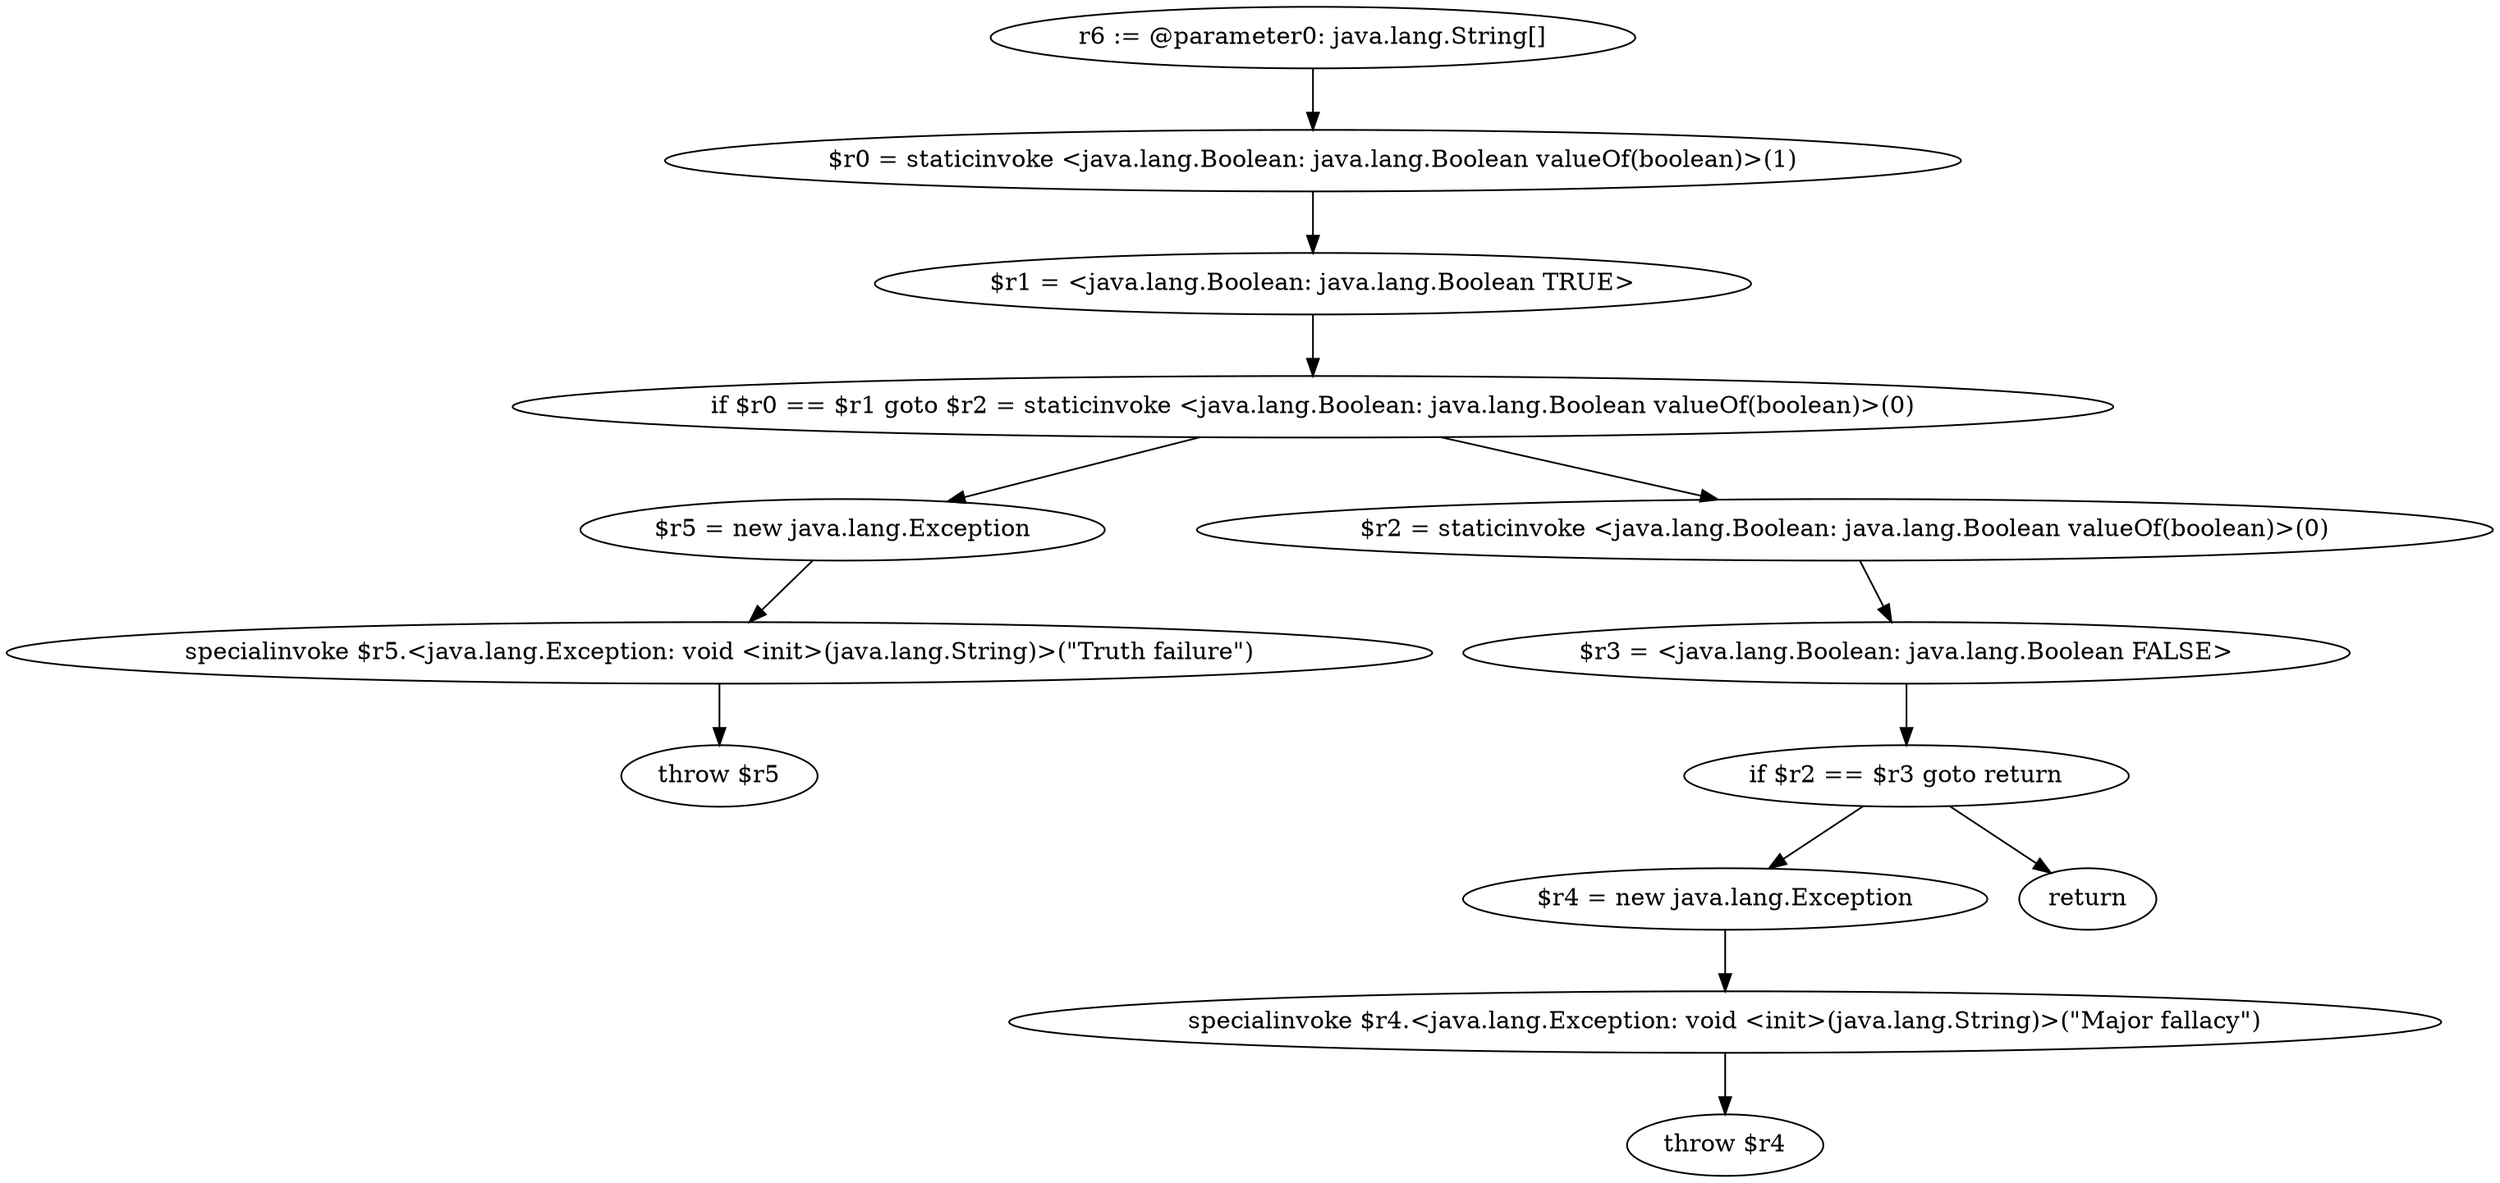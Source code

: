 digraph "unitGraph" {
    "r6 := @parameter0: java.lang.String[]"
    "$r0 = staticinvoke <java.lang.Boolean: java.lang.Boolean valueOf(boolean)>(1)"
    "$r1 = <java.lang.Boolean: java.lang.Boolean TRUE>"
    "if $r0 == $r1 goto $r2 = staticinvoke <java.lang.Boolean: java.lang.Boolean valueOf(boolean)>(0)"
    "$r5 = new java.lang.Exception"
    "specialinvoke $r5.<java.lang.Exception: void <init>(java.lang.String)>(\"Truth failure\")"
    "throw $r5"
    "$r2 = staticinvoke <java.lang.Boolean: java.lang.Boolean valueOf(boolean)>(0)"
    "$r3 = <java.lang.Boolean: java.lang.Boolean FALSE>"
    "if $r2 == $r3 goto return"
    "$r4 = new java.lang.Exception"
    "specialinvoke $r4.<java.lang.Exception: void <init>(java.lang.String)>(\"Major fallacy\")"
    "throw $r4"
    "return"
    "r6 := @parameter0: java.lang.String[]"->"$r0 = staticinvoke <java.lang.Boolean: java.lang.Boolean valueOf(boolean)>(1)";
    "$r0 = staticinvoke <java.lang.Boolean: java.lang.Boolean valueOf(boolean)>(1)"->"$r1 = <java.lang.Boolean: java.lang.Boolean TRUE>";
    "$r1 = <java.lang.Boolean: java.lang.Boolean TRUE>"->"if $r0 == $r1 goto $r2 = staticinvoke <java.lang.Boolean: java.lang.Boolean valueOf(boolean)>(0)";
    "if $r0 == $r1 goto $r2 = staticinvoke <java.lang.Boolean: java.lang.Boolean valueOf(boolean)>(0)"->"$r5 = new java.lang.Exception";
    "if $r0 == $r1 goto $r2 = staticinvoke <java.lang.Boolean: java.lang.Boolean valueOf(boolean)>(0)"->"$r2 = staticinvoke <java.lang.Boolean: java.lang.Boolean valueOf(boolean)>(0)";
    "$r5 = new java.lang.Exception"->"specialinvoke $r5.<java.lang.Exception: void <init>(java.lang.String)>(\"Truth failure\")";
    "specialinvoke $r5.<java.lang.Exception: void <init>(java.lang.String)>(\"Truth failure\")"->"throw $r5";
    "$r2 = staticinvoke <java.lang.Boolean: java.lang.Boolean valueOf(boolean)>(0)"->"$r3 = <java.lang.Boolean: java.lang.Boolean FALSE>";
    "$r3 = <java.lang.Boolean: java.lang.Boolean FALSE>"->"if $r2 == $r3 goto return";
    "if $r2 == $r3 goto return"->"$r4 = new java.lang.Exception";
    "if $r2 == $r3 goto return"->"return";
    "$r4 = new java.lang.Exception"->"specialinvoke $r4.<java.lang.Exception: void <init>(java.lang.String)>(\"Major fallacy\")";
    "specialinvoke $r4.<java.lang.Exception: void <init>(java.lang.String)>(\"Major fallacy\")"->"throw $r4";
}
